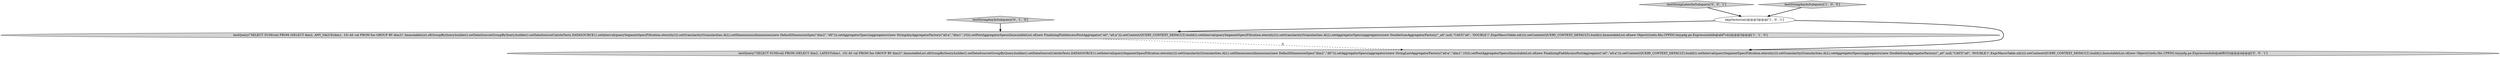 digraph {
1 [style = filled, label = "skipVectorize()@@@3@@@['1', '0', '1']", fillcolor = white, shape = ellipse image = "AAA0AAABBB1BBB"];
4 [style = filled, label = "testStringLatestInSubquery['0', '0', '1']", fillcolor = lightgray, shape = diamond image = "AAA0AAABBB3BBB"];
5 [style = filled, label = "testQuery(\"SELECT SUM(val) FROM (SELECT dim2, LATEST(dim1, 10) AS val FROM foo GROUP BY dim2)\",ImmutableList.of(GroupByQuery.builder().setDataSource(GroupByQuery.builder().setDataSource(CalciteTests.DATASOURCE1).setInterval(querySegmentSpec(Filtration.eternity())).setGranularity(Granularities.ALL).setDimensions(dimensions(new DefaultDimensionSpec(\"dim2\",\"d0\"))).setAggregatorSpecs(aggregators(new StringLastAggregatorFactory(\"a0:a\",\"dim1\",10))).setPostAggregatorSpecs(ImmutableList.of(new FinalizingFieldAccessPostAggregator(\"a0\",\"a0:a\"))).setContext(QUERY_CONTEXT_DEFAULT).build()).setInterval(querySegmentSpec(Filtration.eternity())).setGranularity(Granularities.ALL).setAggregatorSpecs(aggregators(new DoubleSumAggregatorFactory(\"_a0\",null,\"CAST(\"a0\", 'DOUBLE')\",ExprMacroTable.nil()))).setContext(QUERY_CONTEXT_DEFAULT).build()),ImmutableList.of(new Object((((edu.fdu.CPPDG.tinypdg.pe.ExpressionInfo@abf833))@@@4@@@['0', '0', '1']", fillcolor = lightgray, shape = ellipse image = "AAA0AAABBB3BBB"];
3 [style = filled, label = "testStringAnyInSubquery['0', '1', '0']", fillcolor = lightgray, shape = diamond image = "AAA0AAABBB2BBB"];
0 [style = filled, label = "testStringAnyInSubquery['1', '0', '0']", fillcolor = lightgray, shape = diamond image = "AAA0AAABBB1BBB"];
2 [style = filled, label = "testQuery(\"SELECT SUM(val) FROM (SELECT dim2, ANY_VALUE(dim1, 10) AS val FROM foo GROUP BY dim2)\",ImmutableList.of(GroupByQuery.builder().setDataSource(GroupByQuery.builder().setDataSource(CalciteTests.DATASOURCE1).setInterval(querySegmentSpec(Filtration.eternity())).setGranularity(Granularities.ALL).setDimensions(dimensions(new DefaultDimensionSpec(\"dim2\",\"d0\"))).setAggregatorSpecs(aggregators(new StringAnyAggregatorFactory(\"a0:a\",\"dim1\",10))).setPostAggregatorSpecs(ImmutableList.of(new FinalizingFieldAccessPostAggregator(\"a0\",\"a0:a\"))).setContext(QUERY_CONTEXT_DEFAULT).build()).setInterval(querySegmentSpec(Filtration.eternity())).setGranularity(Granularities.ALL).setAggregatorSpecs(aggregators(new DoubleSumAggregatorFactory(\"_a0\",null,\"CAST(\"a0\", 'DOUBLE')\",ExprMacroTable.nil()))).setContext(QUERY_CONTEXT_DEFAULT).build()),ImmutableList.of(new Object((((edu.fdu.CPPDG.tinypdg.pe.ExpressionInfo@abf7c4))@@@3@@@['1', '1', '0']", fillcolor = lightgray, shape = ellipse image = "AAA0AAABBB1BBB"];
0->1 [style = bold, label=""];
2->5 [style = dashed, label="0"];
1->2 [style = bold, label=""];
3->2 [style = bold, label=""];
4->1 [style = bold, label=""];
1->5 [style = bold, label=""];
}
